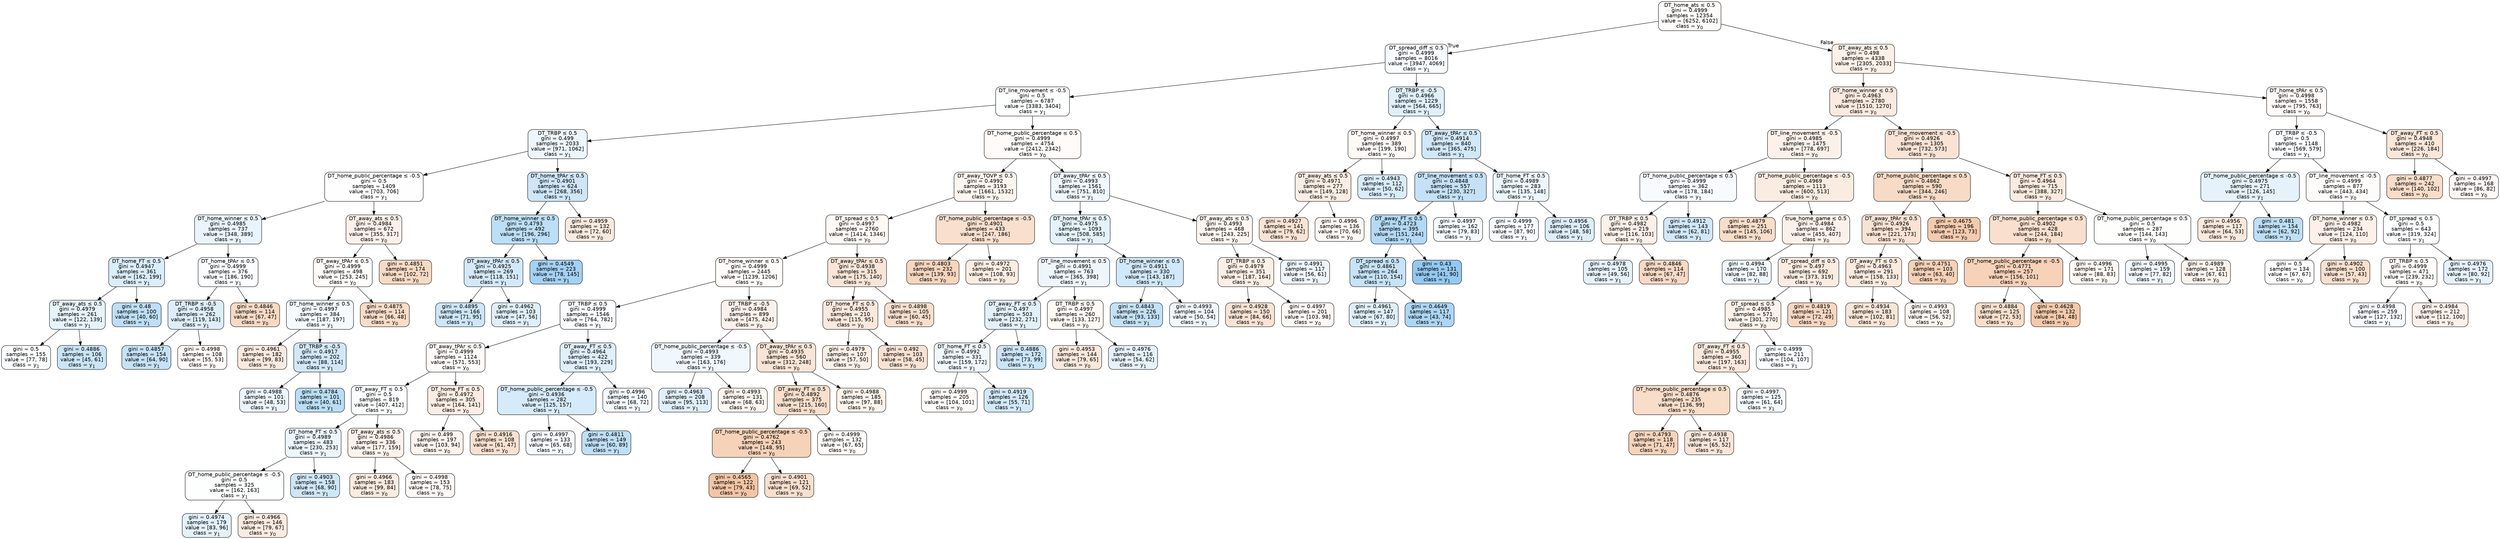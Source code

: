 digraph Tree {
node [shape=box, style="filled, rounded", color="black", fontname=helvetica] ;
edge [fontname=helvetica] ;
0 [label=<DT_home_ats &le; 0.5<br/>gini = 0.4999<br/>samples = 12354<br/>value = [6252, 6102]<br/>class = y<SUB>0</SUB>>, fillcolor="#e5813906"] ;
1 [label=<DT_spread_diff &le; 0.5<br/>gini = 0.4999<br/>samples = 8016<br/>value = [3947, 4069]<br/>class = y<SUB>1</SUB>>, fillcolor="#399de508"] ;
0 -> 1 [labeldistance=2.5, labelangle=45, headlabel="True"] ;
2 [label=<DT_line_movement &le; -0.5<br/>gini = 0.5<br/>samples = 6787<br/>value = [3383, 3404]<br/>class = y<SUB>1</SUB>>, fillcolor="#399de502"] ;
1 -> 2 ;
3 [label=<DT_TRBP &le; 0.5<br/>gini = 0.499<br/>samples = 2033<br/>value = [971, 1062]<br/>class = y<SUB>1</SUB>>, fillcolor="#399de516"] ;
2 -> 3 ;
4 [label=<DT_home_public_percentage &le; -0.5<br/>gini = 0.5<br/>samples = 1409<br/>value = [703, 706]<br/>class = y<SUB>1</SUB>>, fillcolor="#399de501"] ;
3 -> 4 ;
5 [label=<DT_home_winner &le; 0.5<br/>gini = 0.4985<br/>samples = 737<br/>value = [348, 389]<br/>class = y<SUB>1</SUB>>, fillcolor="#399de51b"] ;
4 -> 5 ;
6 [label=<DT_home_FT &le; 0.5<br/>gini = 0.4947<br/>samples = 361<br/>value = [162, 199]<br/>class = y<SUB>1</SUB>>, fillcolor="#399de52f"] ;
5 -> 6 ;
7 [label=<DT_away_ats &le; 0.5<br/>gini = 0.4979<br/>samples = 261<br/>value = [122, 139]<br/>class = y<SUB>1</SUB>>, fillcolor="#399de51f"] ;
6 -> 7 ;
8 [label=<gini = 0.5<br/>samples = 155<br/>value = [77, 78]<br/>class = y<SUB>1</SUB>>, fillcolor="#399de503"] ;
7 -> 8 ;
9 [label=<gini = 0.4886<br/>samples = 106<br/>value = [45, 61]<br/>class = y<SUB>1</SUB>>, fillcolor="#399de543"] ;
7 -> 9 ;
10 [label=<gini = 0.48<br/>samples = 100<br/>value = [40, 60]<br/>class = y<SUB>1</SUB>>, fillcolor="#399de555"] ;
6 -> 10 ;
11 [label=<DT_home_tPAr &le; 0.5<br/>gini = 0.4999<br/>samples = 376<br/>value = [186, 190]<br/>class = y<SUB>1</SUB>>, fillcolor="#399de505"] ;
5 -> 11 ;
12 [label=<DT_TRBP &le; -0.5<br/>gini = 0.4958<br/>samples = 262<br/>value = [119, 143]<br/>class = y<SUB>1</SUB>>, fillcolor="#399de52b"] ;
11 -> 12 ;
13 [label=<gini = 0.4857<br/>samples = 154<br/>value = [64, 90]<br/>class = y<SUB>1</SUB>>, fillcolor="#399de54a"] ;
12 -> 13 ;
14 [label=<gini = 0.4998<br/>samples = 108<br/>value = [55, 53]<br/>class = y<SUB>0</SUB>>, fillcolor="#e5813909"] ;
12 -> 14 ;
15 [label=<gini = 0.4846<br/>samples = 114<br/>value = [67, 47]<br/>class = y<SUB>0</SUB>>, fillcolor="#e581394c"] ;
11 -> 15 ;
16 [label=<DT_away_ats &le; 0.5<br/>gini = 0.4984<br/>samples = 672<br/>value = [355, 317]<br/>class = y<SUB>0</SUB>>, fillcolor="#e581391b"] ;
4 -> 16 ;
17 [label=<DT_away_tPAr &le; 0.5<br/>gini = 0.4999<br/>samples = 498<br/>value = [253, 245]<br/>class = y<SUB>0</SUB>>, fillcolor="#e5813908"] ;
16 -> 17 ;
18 [label=<DT_home_winner &le; 0.5<br/>gini = 0.4997<br/>samples = 384<br/>value = [187, 197]<br/>class = y<SUB>1</SUB>>, fillcolor="#399de50d"] ;
17 -> 18 ;
19 [label=<gini = 0.4961<br/>samples = 182<br/>value = [99, 83]<br/>class = y<SUB>0</SUB>>, fillcolor="#e5813929"] ;
18 -> 19 ;
20 [label=<DT_TRBP &le; -0.5<br/>gini = 0.4917<br/>samples = 202<br/>value = [88, 114]<br/>class = y<SUB>1</SUB>>, fillcolor="#399de53a"] ;
18 -> 20 ;
21 [label=<gini = 0.4988<br/>samples = 101<br/>value = [48, 53]<br/>class = y<SUB>1</SUB>>, fillcolor="#399de518"] ;
20 -> 21 ;
22 [label=<gini = 0.4784<br/>samples = 101<br/>value = [40, 61]<br/>class = y<SUB>1</SUB>>, fillcolor="#399de558"] ;
20 -> 22 ;
23 [label=<gini = 0.4875<br/>samples = 114<br/>value = [66, 48]<br/>class = y<SUB>0</SUB>>, fillcolor="#e5813946"] ;
17 -> 23 ;
24 [label=<gini = 0.4851<br/>samples = 174<br/>value = [102, 72]<br/>class = y<SUB>0</SUB>>, fillcolor="#e581394b"] ;
16 -> 24 ;
25 [label=<DT_home_tPAr &le; 0.5<br/>gini = 0.4901<br/>samples = 624<br/>value = [268, 356]<br/>class = y<SUB>1</SUB>>, fillcolor="#399de53f"] ;
3 -> 25 ;
26 [label=<DT_home_winner &le; 0.5<br/>gini = 0.4793<br/>samples = 492<br/>value = [196, 296]<br/>class = y<SUB>1</SUB>>, fillcolor="#399de556"] ;
25 -> 26 ;
27 [label=<DT_away_tPAr &le; 0.5<br/>gini = 0.4925<br/>samples = 269<br/>value = [118, 151]<br/>class = y<SUB>1</SUB>>, fillcolor="#399de538"] ;
26 -> 27 ;
28 [label=<gini = 0.4895<br/>samples = 166<br/>value = [71, 95]<br/>class = y<SUB>1</SUB>>, fillcolor="#399de540"] ;
27 -> 28 ;
29 [label=<gini = 0.4962<br/>samples = 103<br/>value = [47, 56]<br/>class = y<SUB>1</SUB>>, fillcolor="#399de529"] ;
27 -> 29 ;
30 [label=<gini = 0.4549<br/>samples = 223<br/>value = [78, 145]<br/>class = y<SUB>1</SUB>>, fillcolor="#399de576"] ;
26 -> 30 ;
31 [label=<gini = 0.4959<br/>samples = 132<br/>value = [72, 60]<br/>class = y<SUB>0</SUB>>, fillcolor="#e581392a"] ;
25 -> 31 ;
32 [label=<DT_home_public_percentage &le; 0.5<br/>gini = 0.4999<br/>samples = 4754<br/>value = [2412, 2342]<br/>class = y<SUB>0</SUB>>, fillcolor="#e5813907"] ;
2 -> 32 ;
33 [label=<DT_away_TOVP &le; 0.5<br/>gini = 0.4992<br/>samples = 3193<br/>value = [1661, 1532]<br/>class = y<SUB>0</SUB>>, fillcolor="#e5813914"] ;
32 -> 33 ;
34 [label=<DT_spread &le; 0.5<br/>gini = 0.4997<br/>samples = 2760<br/>value = [1414, 1346]<br/>class = y<SUB>0</SUB>>, fillcolor="#e581390c"] ;
33 -> 34 ;
35 [label=<DT_home_winner &le; 0.5<br/>gini = 0.4999<br/>samples = 2445<br/>value = [1239, 1206]<br/>class = y<SUB>0</SUB>>, fillcolor="#e5813907"] ;
34 -> 35 ;
36 [label=<DT_TRBP &le; 0.5<br/>gini = 0.4999<br/>samples = 1546<br/>value = [764, 782]<br/>class = y<SUB>1</SUB>>, fillcolor="#399de506"] ;
35 -> 36 ;
37 [label=<DT_away_tPAr &le; 0.5<br/>gini = 0.4999<br/>samples = 1124<br/>value = [571, 553]<br/>class = y<SUB>0</SUB>>, fillcolor="#e5813908"] ;
36 -> 37 ;
38 [label=<DT_away_FT &le; 0.5<br/>gini = 0.5<br/>samples = 819<br/>value = [407, 412]<br/>class = y<SUB>1</SUB>>, fillcolor="#399de503"] ;
37 -> 38 ;
39 [label=<DT_home_FT &le; 0.5<br/>gini = 0.4989<br/>samples = 483<br/>value = [230, 253]<br/>class = y<SUB>1</SUB>>, fillcolor="#399de517"] ;
38 -> 39 ;
40 [label=<DT_home_public_percentage &le; -0.5<br/>gini = 0.5<br/>samples = 325<br/>value = [162, 163]<br/>class = y<SUB>1</SUB>>, fillcolor="#399de502"] ;
39 -> 40 ;
41 [label=<gini = 0.4974<br/>samples = 179<br/>value = [83, 96]<br/>class = y<SUB>1</SUB>>, fillcolor="#399de523"] ;
40 -> 41 ;
42 [label=<gini = 0.4966<br/>samples = 146<br/>value = [79, 67]<br/>class = y<SUB>0</SUB>>, fillcolor="#e5813927"] ;
40 -> 42 ;
43 [label=<gini = 0.4903<br/>samples = 158<br/>value = [68, 90]<br/>class = y<SUB>1</SUB>>, fillcolor="#399de53e"] ;
39 -> 43 ;
44 [label=<DT_away_ats &le; 0.5<br/>gini = 0.4986<br/>samples = 336<br/>value = [177, 159]<br/>class = y<SUB>0</SUB>>, fillcolor="#e581391a"] ;
38 -> 44 ;
45 [label=<gini = 0.4966<br/>samples = 183<br/>value = [99, 84]<br/>class = y<SUB>0</SUB>>, fillcolor="#e5813927"] ;
44 -> 45 ;
46 [label=<gini = 0.4998<br/>samples = 153<br/>value = [78, 75]<br/>class = y<SUB>0</SUB>>, fillcolor="#e581390a"] ;
44 -> 46 ;
47 [label=<DT_home_FT &le; 0.5<br/>gini = 0.4972<br/>samples = 305<br/>value = [164, 141]<br/>class = y<SUB>0</SUB>>, fillcolor="#e5813924"] ;
37 -> 47 ;
48 [label=<gini = 0.499<br/>samples = 197<br/>value = [103, 94]<br/>class = y<SUB>0</SUB>>, fillcolor="#e5813916"] ;
47 -> 48 ;
49 [label=<gini = 0.4916<br/>samples = 108<br/>value = [61, 47]<br/>class = y<SUB>0</SUB>>, fillcolor="#e581393b"] ;
47 -> 49 ;
50 [label=<DT_away_FT &le; 0.5<br/>gini = 0.4964<br/>samples = 422<br/>value = [193, 229]<br/>class = y<SUB>1</SUB>>, fillcolor="#399de528"] ;
36 -> 50 ;
51 [label=<DT_home_public_percentage &le; -0.5<br/>gini = 0.4936<br/>samples = 282<br/>value = [125, 157]<br/>class = y<SUB>1</SUB>>, fillcolor="#399de534"] ;
50 -> 51 ;
52 [label=<gini = 0.4997<br/>samples = 133<br/>value = [65, 68]<br/>class = y<SUB>1</SUB>>, fillcolor="#399de50b"] ;
51 -> 52 ;
53 [label=<gini = 0.4811<br/>samples = 149<br/>value = [60, 89]<br/>class = y<SUB>1</SUB>>, fillcolor="#399de553"] ;
51 -> 53 ;
54 [label=<gini = 0.4996<br/>samples = 140<br/>value = [68, 72]<br/>class = y<SUB>1</SUB>>, fillcolor="#399de50e"] ;
50 -> 54 ;
55 [label=<DT_TRBP &le; -0.5<br/>gini = 0.4984<br/>samples = 899<br/>value = [475, 424]<br/>class = y<SUB>0</SUB>>, fillcolor="#e581391b"] ;
35 -> 55 ;
56 [label=<DT_home_public_percentage &le; -0.5<br/>gini = 0.4993<br/>samples = 339<br/>value = [163, 176]<br/>class = y<SUB>1</SUB>>, fillcolor="#399de513"] ;
55 -> 56 ;
57 [label=<gini = 0.4963<br/>samples = 208<br/>value = [95, 113]<br/>class = y<SUB>1</SUB>>, fillcolor="#399de529"] ;
56 -> 57 ;
58 [label=<gini = 0.4993<br/>samples = 131<br/>value = [68, 63]<br/>class = y<SUB>0</SUB>>, fillcolor="#e5813913"] ;
56 -> 58 ;
59 [label=<DT_away_tPAr &le; 0.5<br/>gini = 0.4935<br/>samples = 560<br/>value = [312, 248]<br/>class = y<SUB>0</SUB>>, fillcolor="#e5813934"] ;
55 -> 59 ;
60 [label=<DT_away_FT &le; 0.5<br/>gini = 0.4892<br/>samples = 375<br/>value = [215, 160]<br/>class = y<SUB>0</SUB>>, fillcolor="#e5813941"] ;
59 -> 60 ;
61 [label=<DT_home_public_percentage &le; -0.5<br/>gini = 0.4762<br/>samples = 243<br/>value = [148, 95]<br/>class = y<SUB>0</SUB>>, fillcolor="#e581395b"] ;
60 -> 61 ;
62 [label=<gini = 0.4565<br/>samples = 122<br/>value = [79, 43]<br/>class = y<SUB>0</SUB>>, fillcolor="#e5813974"] ;
61 -> 62 ;
63 [label=<gini = 0.4901<br/>samples = 121<br/>value = [69, 52]<br/>class = y<SUB>0</SUB>>, fillcolor="#e581393f"] ;
61 -> 63 ;
64 [label=<gini = 0.4999<br/>samples = 132<br/>value = [67, 65]<br/>class = y<SUB>0</SUB>>, fillcolor="#e5813908"] ;
60 -> 64 ;
65 [label=<gini = 0.4988<br/>samples = 185<br/>value = [97, 88]<br/>class = y<SUB>0</SUB>>, fillcolor="#e5813918"] ;
59 -> 65 ;
66 [label=<DT_away_tPAr &le; 0.5<br/>gini = 0.4938<br/>samples = 315<br/>value = [175, 140]<br/>class = y<SUB>0</SUB>>, fillcolor="#e5813933"] ;
34 -> 66 ;
67 [label=<DT_home_FT &le; 0.5<br/>gini = 0.4955<br/>samples = 210<br/>value = [115, 95]<br/>class = y<SUB>0</SUB>>, fillcolor="#e581392c"] ;
66 -> 67 ;
68 [label=<gini = 0.4979<br/>samples = 107<br/>value = [57, 50]<br/>class = y<SUB>0</SUB>>, fillcolor="#e581391f"] ;
67 -> 68 ;
69 [label=<gini = 0.492<br/>samples = 103<br/>value = [58, 45]<br/>class = y<SUB>0</SUB>>, fillcolor="#e5813939"] ;
67 -> 69 ;
70 [label=<gini = 0.4898<br/>samples = 105<br/>value = [60, 45]<br/>class = y<SUB>0</SUB>>, fillcolor="#e5813940"] ;
66 -> 70 ;
71 [label=<DT_home_public_percentage &le; -0.5<br/>gini = 0.4901<br/>samples = 433<br/>value = [247, 186]<br/>class = y<SUB>0</SUB>>, fillcolor="#e581393f"] ;
33 -> 71 ;
72 [label=<gini = 0.4803<br/>samples = 232<br/>value = [139, 93]<br/>class = y<SUB>0</SUB>>, fillcolor="#e5813954"] ;
71 -> 72 ;
73 [label=<gini = 0.4972<br/>samples = 201<br/>value = [108, 93]<br/>class = y<SUB>0</SUB>>, fillcolor="#e5813923"] ;
71 -> 73 ;
74 [label=<DT_away_tPAr &le; 0.5<br/>gini = 0.4993<br/>samples = 1561<br/>value = [751, 810]<br/>class = y<SUB>1</SUB>>, fillcolor="#399de513"] ;
32 -> 74 ;
75 [label=<DT_home_tPAr &le; 0.5<br/>gini = 0.4975<br/>samples = 1093<br/>value = [508, 585]<br/>class = y<SUB>1</SUB>>, fillcolor="#399de522"] ;
74 -> 75 ;
76 [label=<DT_line_movement &le; 0.5<br/>gini = 0.4991<br/>samples = 763<br/>value = [365, 398]<br/>class = y<SUB>1</SUB>>, fillcolor="#399de515"] ;
75 -> 76 ;
77 [label=<DT_away_FT &le; 0.5<br/>gini = 0.497<br/>samples = 503<br/>value = [232, 271]<br/>class = y<SUB>1</SUB>>, fillcolor="#399de525"] ;
76 -> 77 ;
78 [label=<DT_home_FT &le; 0.5<br/>gini = 0.4992<br/>samples = 331<br/>value = [159, 172]<br/>class = y<SUB>1</SUB>>, fillcolor="#399de513"] ;
77 -> 78 ;
79 [label=<gini = 0.4999<br/>samples = 205<br/>value = [104, 101]<br/>class = y<SUB>0</SUB>>, fillcolor="#e5813907"] ;
78 -> 79 ;
80 [label=<gini = 0.4919<br/>samples = 126<br/>value = [55, 71]<br/>class = y<SUB>1</SUB>>, fillcolor="#399de539"] ;
78 -> 80 ;
81 [label=<gini = 0.4886<br/>samples = 172<br/>value = [73, 99]<br/>class = y<SUB>1</SUB>>, fillcolor="#399de543"] ;
77 -> 81 ;
82 [label=<DT_TRBP &le; 0.5<br/>gini = 0.4997<br/>samples = 260<br/>value = [133, 127]<br/>class = y<SUB>0</SUB>>, fillcolor="#e581390c"] ;
76 -> 82 ;
83 [label=<gini = 0.4953<br/>samples = 144<br/>value = [79, 65]<br/>class = y<SUB>0</SUB>>, fillcolor="#e581392d"] ;
82 -> 83 ;
84 [label=<gini = 0.4976<br/>samples = 116<br/>value = [54, 62]<br/>class = y<SUB>1</SUB>>, fillcolor="#399de521"] ;
82 -> 84 ;
85 [label=<DT_home_winner &le; 0.5<br/>gini = 0.4911<br/>samples = 330<br/>value = [143, 187]<br/>class = y<SUB>1</SUB>>, fillcolor="#399de53c"] ;
75 -> 85 ;
86 [label=<gini = 0.4843<br/>samples = 226<br/>value = [93, 133]<br/>class = y<SUB>1</SUB>>, fillcolor="#399de54d"] ;
85 -> 86 ;
87 [label=<gini = 0.4993<br/>samples = 104<br/>value = [50, 54]<br/>class = y<SUB>1</SUB>>, fillcolor="#399de513"] ;
85 -> 87 ;
88 [label=<DT_away_ats &le; 0.5<br/>gini = 0.4993<br/>samples = 468<br/>value = [243, 225]<br/>class = y<SUB>0</SUB>>, fillcolor="#e5813913"] ;
74 -> 88 ;
89 [label=<DT_TRBP &le; 0.5<br/>gini = 0.4979<br/>samples = 351<br/>value = [187, 164]<br/>class = y<SUB>0</SUB>>, fillcolor="#e581391f"] ;
88 -> 89 ;
90 [label=<gini = 0.4928<br/>samples = 150<br/>value = [84, 66]<br/>class = y<SUB>0</SUB>>, fillcolor="#e5813937"] ;
89 -> 90 ;
91 [label=<gini = 0.4997<br/>samples = 201<br/>value = [103, 98]<br/>class = y<SUB>0</SUB>>, fillcolor="#e581390c"] ;
89 -> 91 ;
92 [label=<gini = 0.4991<br/>samples = 117<br/>value = [56, 61]<br/>class = y<SUB>1</SUB>>, fillcolor="#399de515"] ;
88 -> 92 ;
93 [label=<DT_TRBP &le; -0.5<br/>gini = 0.4966<br/>samples = 1229<br/>value = [564, 665]<br/>class = y<SUB>1</SUB>>, fillcolor="#399de527"] ;
1 -> 93 ;
94 [label=<DT_home_winner &le; 0.5<br/>gini = 0.4997<br/>samples = 389<br/>value = [199, 190]<br/>class = y<SUB>0</SUB>>, fillcolor="#e581390c"] ;
93 -> 94 ;
95 [label=<DT_away_ats &le; 0.5<br/>gini = 0.4971<br/>samples = 277<br/>value = [149, 128]<br/>class = y<SUB>0</SUB>>, fillcolor="#e5813924"] ;
94 -> 95 ;
96 [label=<gini = 0.4927<br/>samples = 141<br/>value = [79, 62]<br/>class = y<SUB>0</SUB>>, fillcolor="#e5813937"] ;
95 -> 96 ;
97 [label=<gini = 0.4996<br/>samples = 136<br/>value = [70, 66]<br/>class = y<SUB>0</SUB>>, fillcolor="#e581390f"] ;
95 -> 97 ;
98 [label=<gini = 0.4943<br/>samples = 112<br/>value = [50, 62]<br/>class = y<SUB>1</SUB>>, fillcolor="#399de531"] ;
94 -> 98 ;
99 [label=<DT_away_tPAr &le; 0.5<br/>gini = 0.4914<br/>samples = 840<br/>value = [365, 475]<br/>class = y<SUB>1</SUB>>, fillcolor="#399de53b"] ;
93 -> 99 ;
100 [label=<DT_line_movement &le; 0.5<br/>gini = 0.4848<br/>samples = 557<br/>value = [230, 327]<br/>class = y<SUB>1</SUB>>, fillcolor="#399de54c"] ;
99 -> 100 ;
101 [label=<DT_away_FT &le; 0.5<br/>gini = 0.4723<br/>samples = 395<br/>value = [151, 244]<br/>class = y<SUB>1</SUB>>, fillcolor="#399de561"] ;
100 -> 101 ;
102 [label=<DT_spread &le; 0.5<br/>gini = 0.4861<br/>samples = 264<br/>value = [110, 154]<br/>class = y<SUB>1</SUB>>, fillcolor="#399de549"] ;
101 -> 102 ;
103 [label=<gini = 0.4961<br/>samples = 147<br/>value = [67, 80]<br/>class = y<SUB>1</SUB>>, fillcolor="#399de529"] ;
102 -> 103 ;
104 [label=<gini = 0.4649<br/>samples = 117<br/>value = [43, 74]<br/>class = y<SUB>1</SUB>>, fillcolor="#399de56b"] ;
102 -> 104 ;
105 [label=<gini = 0.43<br/>samples = 131<br/>value = [41, 90]<br/>class = y<SUB>1</SUB>>, fillcolor="#399de58b"] ;
101 -> 105 ;
106 [label=<gini = 0.4997<br/>samples = 162<br/>value = [79, 83]<br/>class = y<SUB>1</SUB>>, fillcolor="#399de50c"] ;
100 -> 106 ;
107 [label=<DT_home_FT &le; 0.5<br/>gini = 0.4989<br/>samples = 283<br/>value = [135, 148]<br/>class = y<SUB>1</SUB>>, fillcolor="#399de516"] ;
99 -> 107 ;
108 [label=<gini = 0.4999<br/>samples = 177<br/>value = [87, 90]<br/>class = y<SUB>1</SUB>>, fillcolor="#399de508"] ;
107 -> 108 ;
109 [label=<gini = 0.4956<br/>samples = 106<br/>value = [48, 58]<br/>class = y<SUB>1</SUB>>, fillcolor="#399de52c"] ;
107 -> 109 ;
110 [label=<DT_away_ats &le; 0.5<br/>gini = 0.498<br/>samples = 4338<br/>value = [2305, 2033]<br/>class = y<SUB>0</SUB>>, fillcolor="#e581391e"] ;
0 -> 110 [labeldistance=2.5, labelangle=-45, headlabel="False"] ;
111 [label=<DT_home_winner &le; 0.5<br/>gini = 0.4963<br/>samples = 2780<br/>value = [1510, 1270]<br/>class = y<SUB>0</SUB>>, fillcolor="#e5813929"] ;
110 -> 111 ;
112 [label=<DT_line_movement &le; -0.5<br/>gini = 0.4985<br/>samples = 1475<br/>value = [778, 697]<br/>class = y<SUB>0</SUB>>, fillcolor="#e581391b"] ;
111 -> 112 ;
113 [label=<DT_home_public_percentage &le; 0.5<br/>gini = 0.4999<br/>samples = 362<br/>value = [178, 184]<br/>class = y<SUB>1</SUB>>, fillcolor="#399de508"] ;
112 -> 113 ;
114 [label=<DT_TRBP &le; 0.5<br/>gini = 0.4982<br/>samples = 219<br/>value = [116, 103]<br/>class = y<SUB>0</SUB>>, fillcolor="#e581391d"] ;
113 -> 114 ;
115 [label=<gini = 0.4978<br/>samples = 105<br/>value = [49, 56]<br/>class = y<SUB>1</SUB>>, fillcolor="#399de520"] ;
114 -> 115 ;
116 [label=<gini = 0.4846<br/>samples = 114<br/>value = [67, 47]<br/>class = y<SUB>0</SUB>>, fillcolor="#e581394c"] ;
114 -> 116 ;
117 [label=<gini = 0.4912<br/>samples = 143<br/>value = [62, 81]<br/>class = y<SUB>1</SUB>>, fillcolor="#399de53c"] ;
113 -> 117 ;
118 [label=<DT_home_public_percentage &le; -0.5<br/>gini = 0.4969<br/>samples = 1113<br/>value = [600, 513]<br/>class = y<SUB>0</SUB>>, fillcolor="#e5813925"] ;
112 -> 118 ;
119 [label=<gini = 0.4879<br/>samples = 251<br/>value = [145, 106]<br/>class = y<SUB>0</SUB>>, fillcolor="#e5813945"] ;
118 -> 119 ;
120 [label=<true_home_game &le; 0.5<br/>gini = 0.4984<br/>samples = 862<br/>value = [455, 407]<br/>class = y<SUB>0</SUB>>, fillcolor="#e581391b"] ;
118 -> 120 ;
121 [label=<gini = 0.4994<br/>samples = 170<br/>value = [82, 88]<br/>class = y<SUB>1</SUB>>, fillcolor="#399de511"] ;
120 -> 121 ;
122 [label=<DT_spread_diff &le; 0.5<br/>gini = 0.497<br/>samples = 692<br/>value = [373, 319]<br/>class = y<SUB>0</SUB>>, fillcolor="#e5813925"] ;
120 -> 122 ;
123 [label=<DT_spread &le; 0.5<br/>gini = 0.4985<br/>samples = 571<br/>value = [301, 270]<br/>class = y<SUB>0</SUB>>, fillcolor="#e581391a"] ;
122 -> 123 ;
124 [label=<DT_away_FT &le; 0.5<br/>gini = 0.4955<br/>samples = 360<br/>value = [197, 163]<br/>class = y<SUB>0</SUB>>, fillcolor="#e581392c"] ;
123 -> 124 ;
125 [label=<DT_home_public_percentage &le; 0.5<br/>gini = 0.4876<br/>samples = 235<br/>value = [136, 99]<br/>class = y<SUB>0</SUB>>, fillcolor="#e5813945"] ;
124 -> 125 ;
126 [label=<gini = 0.4793<br/>samples = 118<br/>value = [71, 47]<br/>class = y<SUB>0</SUB>>, fillcolor="#e5813956"] ;
125 -> 126 ;
127 [label=<gini = 0.4938<br/>samples = 117<br/>value = [65, 52]<br/>class = y<SUB>0</SUB>>, fillcolor="#e5813933"] ;
125 -> 127 ;
128 [label=<gini = 0.4997<br/>samples = 125<br/>value = [61, 64]<br/>class = y<SUB>1</SUB>>, fillcolor="#399de50c"] ;
124 -> 128 ;
129 [label=<gini = 0.4999<br/>samples = 211<br/>value = [104, 107]<br/>class = y<SUB>1</SUB>>, fillcolor="#399de507"] ;
123 -> 129 ;
130 [label=<gini = 0.4819<br/>samples = 121<br/>value = [72, 49]<br/>class = y<SUB>0</SUB>>, fillcolor="#e5813951"] ;
122 -> 130 ;
131 [label=<DT_line_movement &le; -0.5<br/>gini = 0.4926<br/>samples = 1305<br/>value = [732, 573]<br/>class = y<SUB>0</SUB>>, fillcolor="#e5813937"] ;
111 -> 131 ;
132 [label=<DT_home_public_percentage &le; 0.5<br/>gini = 0.4862<br/>samples = 590<br/>value = [344, 246]<br/>class = y<SUB>0</SUB>>, fillcolor="#e5813949"] ;
131 -> 132 ;
133 [label=<DT_away_tPAr &le; 0.5<br/>gini = 0.4926<br/>samples = 394<br/>value = [221, 173]<br/>class = y<SUB>0</SUB>>, fillcolor="#e5813937"] ;
132 -> 133 ;
134 [label=<DT_away_FT &le; 0.5<br/>gini = 0.4963<br/>samples = 291<br/>value = [158, 133]<br/>class = y<SUB>0</SUB>>, fillcolor="#e5813928"] ;
133 -> 134 ;
135 [label=<gini = 0.4934<br/>samples = 183<br/>value = [102, 81]<br/>class = y<SUB>0</SUB>>, fillcolor="#e5813934"] ;
134 -> 135 ;
136 [label=<gini = 0.4993<br/>samples = 108<br/>value = [56, 52]<br/>class = y<SUB>0</SUB>>, fillcolor="#e5813912"] ;
134 -> 136 ;
137 [label=<gini = 0.4751<br/>samples = 103<br/>value = [63, 40]<br/>class = y<SUB>0</SUB>>, fillcolor="#e581395d"] ;
133 -> 137 ;
138 [label=<gini = 0.4675<br/>samples = 196<br/>value = [123, 73]<br/>class = y<SUB>0</SUB>>, fillcolor="#e5813968"] ;
132 -> 138 ;
139 [label=<DT_home_FT &le; 0.5<br/>gini = 0.4964<br/>samples = 715<br/>value = [388, 327]<br/>class = y<SUB>0</SUB>>, fillcolor="#e5813928"] ;
131 -> 139 ;
140 [label=<DT_home_public_percentage &le; 0.5<br/>gini = 0.4902<br/>samples = 428<br/>value = [244, 184]<br/>class = y<SUB>0</SUB>>, fillcolor="#e581393f"] ;
139 -> 140 ;
141 [label=<DT_home_public_percentage &le; -0.5<br/>gini = 0.4771<br/>samples = 257<br/>value = [156, 101]<br/>class = y<SUB>0</SUB>>, fillcolor="#e581395a"] ;
140 -> 141 ;
142 [label=<gini = 0.4884<br/>samples = 125<br/>value = [72, 53]<br/>class = y<SUB>0</SUB>>, fillcolor="#e5813943"] ;
141 -> 142 ;
143 [label=<gini = 0.4628<br/>samples = 132<br/>value = [84, 48]<br/>class = y<SUB>0</SUB>>, fillcolor="#e581396d"] ;
141 -> 143 ;
144 [label=<gini = 0.4996<br/>samples = 171<br/>value = [88, 83]<br/>class = y<SUB>0</SUB>>, fillcolor="#e581390e"] ;
140 -> 144 ;
145 [label=<DT_home_public_percentage &le; 0.5<br/>gini = 0.5<br/>samples = 287<br/>value = [144, 143]<br/>class = y<SUB>0</SUB>>, fillcolor="#e5813902"] ;
139 -> 145 ;
146 [label=<gini = 0.4995<br/>samples = 159<br/>value = [77, 82]<br/>class = y<SUB>1</SUB>>, fillcolor="#399de510"] ;
145 -> 146 ;
147 [label=<gini = 0.4989<br/>samples = 128<br/>value = [67, 61]<br/>class = y<SUB>0</SUB>>, fillcolor="#e5813917"] ;
145 -> 147 ;
148 [label=<DT_home_tPAr &le; 0.5<br/>gini = 0.4998<br/>samples = 1558<br/>value = [795, 763]<br/>class = y<SUB>0</SUB>>, fillcolor="#e581390a"] ;
110 -> 148 ;
149 [label=<DT_TRBP &le; -0.5<br/>gini = 0.5<br/>samples = 1148<br/>value = [569, 579]<br/>class = y<SUB>1</SUB>>, fillcolor="#399de504"] ;
148 -> 149 ;
150 [label=<DT_home_public_percentage &le; -0.5<br/>gini = 0.4975<br/>samples = 271<br/>value = [126, 145]<br/>class = y<SUB>1</SUB>>, fillcolor="#399de521"] ;
149 -> 150 ;
151 [label=<gini = 0.4956<br/>samples = 117<br/>value = [64, 53]<br/>class = y<SUB>0</SUB>>, fillcolor="#e581392c"] ;
150 -> 151 ;
152 [label=<gini = 0.481<br/>samples = 154<br/>value = [62, 92]<br/>class = y<SUB>1</SUB>>, fillcolor="#399de553"] ;
150 -> 152 ;
153 [label=<DT_line_movement &le; -0.5<br/>gini = 0.4999<br/>samples = 877<br/>value = [443, 434]<br/>class = y<SUB>0</SUB>>, fillcolor="#e5813905"] ;
149 -> 153 ;
154 [label=<DT_home_winner &le; 0.5<br/>gini = 0.4982<br/>samples = 234<br/>value = [124, 110]<br/>class = y<SUB>0</SUB>>, fillcolor="#e581391d"] ;
153 -> 154 ;
155 [label=<gini = 0.5<br/>samples = 134<br/>value = [67, 67]<br/>class = y<SUB>0</SUB>>, fillcolor="#e5813900"] ;
154 -> 155 ;
156 [label=<gini = 0.4902<br/>samples = 100<br/>value = [57, 43]<br/>class = y<SUB>0</SUB>>, fillcolor="#e581393f"] ;
154 -> 156 ;
157 [label=<DT_spread &le; 0.5<br/>gini = 0.5<br/>samples = 643<br/>value = [319, 324]<br/>class = y<SUB>1</SUB>>, fillcolor="#399de504"] ;
153 -> 157 ;
158 [label=<DT_TRBP &le; 0.5<br/>gini = 0.4999<br/>samples = 471<br/>value = [239, 232]<br/>class = y<SUB>0</SUB>>, fillcolor="#e5813907"] ;
157 -> 158 ;
159 [label=<gini = 0.4998<br/>samples = 259<br/>value = [127, 132]<br/>class = y<SUB>1</SUB>>, fillcolor="#399de50a"] ;
158 -> 159 ;
160 [label=<gini = 0.4984<br/>samples = 212<br/>value = [112, 100]<br/>class = y<SUB>0</SUB>>, fillcolor="#e581391b"] ;
158 -> 160 ;
161 [label=<gini = 0.4976<br/>samples = 172<br/>value = [80, 92]<br/>class = y<SUB>1</SUB>>, fillcolor="#399de521"] ;
157 -> 161 ;
162 [label=<DT_away_FT &le; 0.5<br/>gini = 0.4948<br/>samples = 410<br/>value = [226, 184]<br/>class = y<SUB>0</SUB>>, fillcolor="#e581392f"] ;
148 -> 162 ;
163 [label=<gini = 0.4877<br/>samples = 242<br/>value = [140, 102]<br/>class = y<SUB>0</SUB>>, fillcolor="#e5813945"] ;
162 -> 163 ;
164 [label=<gini = 0.4997<br/>samples = 168<br/>value = [86, 82]<br/>class = y<SUB>0</SUB>>, fillcolor="#e581390c"] ;
162 -> 164 ;
}